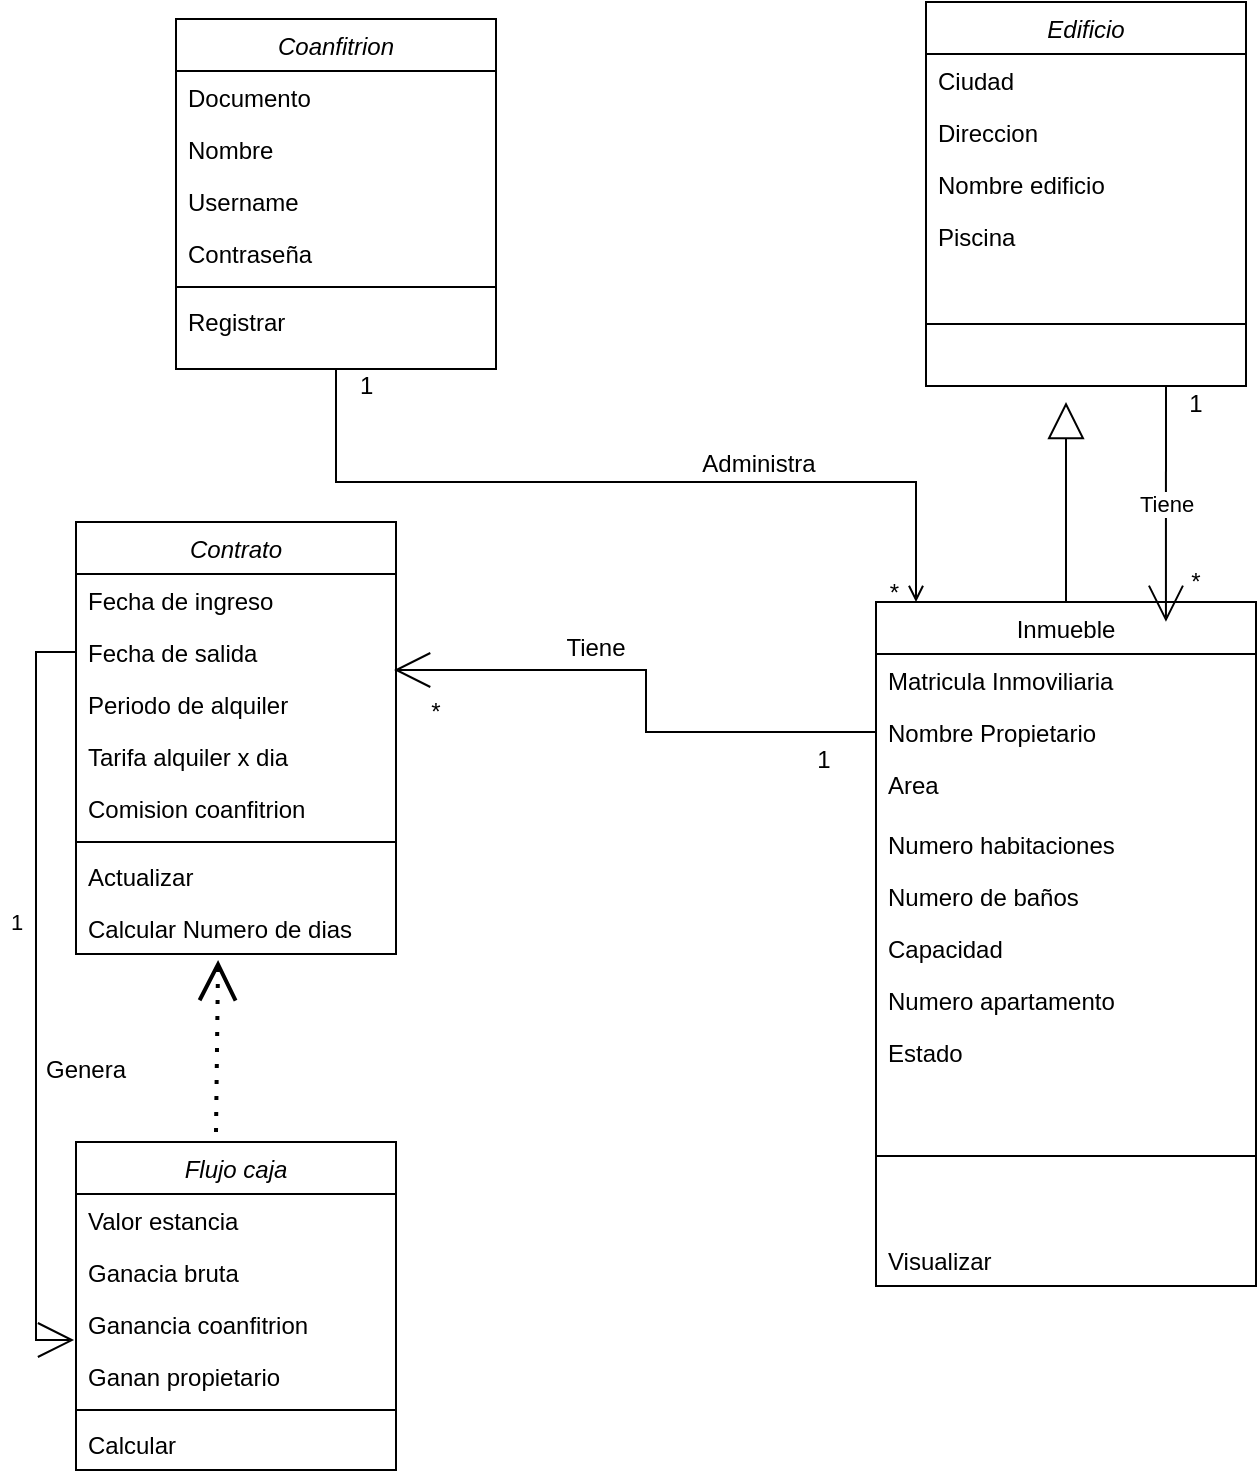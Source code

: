 <mxfile version="20.2.8" type="github"><diagram id="C5RBs43oDa-KdzZeNtuy" name="Page-1"><mxGraphModel dx="1422" dy="737" grid="1" gridSize="10" guides="1" tooltips="1" connect="1" arrows="1" fold="1" page="1" pageScale="1" pageWidth="827" pageHeight="1169" math="0" shadow="0"><root><mxCell id="WIyWlLk6GJQsqaUBKTNV-0"/><mxCell id="WIyWlLk6GJQsqaUBKTNV-1" parent="WIyWlLk6GJQsqaUBKTNV-0"/><mxCell id="zkfFHV4jXpPFQw0GAbJ--0" value="Coanfitrion" style="swimlane;fontStyle=2;align=center;verticalAlign=top;childLayout=stackLayout;horizontal=1;startSize=26;horizontalStack=0;resizeParent=1;resizeLast=0;collapsible=1;marginBottom=0;rounded=0;shadow=0;strokeWidth=1;" parent="WIyWlLk6GJQsqaUBKTNV-1" vertex="1"><mxGeometry x="110" y="28.5" width="160" height="175" as="geometry"><mxRectangle x="230" y="140" width="160" height="26" as="alternateBounds"/></mxGeometry></mxCell><mxCell id="zkfFHV4jXpPFQw0GAbJ--1" value="Documento" style="text;align=left;verticalAlign=top;spacingLeft=4;spacingRight=4;overflow=hidden;rotatable=0;points=[[0,0.5],[1,0.5]];portConstraint=eastwest;" parent="zkfFHV4jXpPFQw0GAbJ--0" vertex="1"><mxGeometry y="26" width="160" height="26" as="geometry"/></mxCell><mxCell id="zkfFHV4jXpPFQw0GAbJ--2" value="Nombre " style="text;align=left;verticalAlign=top;spacingLeft=4;spacingRight=4;overflow=hidden;rotatable=0;points=[[0,0.5],[1,0.5]];portConstraint=eastwest;rounded=0;shadow=0;html=0;" parent="zkfFHV4jXpPFQw0GAbJ--0" vertex="1"><mxGeometry y="52" width="160" height="26" as="geometry"/></mxCell><mxCell id="zkfFHV4jXpPFQw0GAbJ--3" value="Username" style="text;align=left;verticalAlign=top;spacingLeft=4;spacingRight=4;overflow=hidden;rotatable=0;points=[[0,0.5],[1,0.5]];portConstraint=eastwest;rounded=0;shadow=0;html=0;" parent="zkfFHV4jXpPFQw0GAbJ--0" vertex="1"><mxGeometry y="78" width="160" height="26" as="geometry"/></mxCell><mxCell id="Q6mS0J_Wf-NzDMPxQXlX-47" value="Contraseña" style="text;align=left;verticalAlign=top;spacingLeft=4;spacingRight=4;overflow=hidden;rotatable=0;points=[[0,0.5],[1,0.5]];portConstraint=eastwest;rounded=0;shadow=0;html=0;" parent="zkfFHV4jXpPFQw0GAbJ--0" vertex="1"><mxGeometry y="104" width="160" height="26" as="geometry"/></mxCell><mxCell id="zkfFHV4jXpPFQw0GAbJ--4" value="" style="line;html=1;strokeWidth=1;align=left;verticalAlign=middle;spacingTop=-1;spacingLeft=3;spacingRight=3;rotatable=0;labelPosition=right;points=[];portConstraint=eastwest;" parent="zkfFHV4jXpPFQw0GAbJ--0" vertex="1"><mxGeometry y="130" width="160" height="8" as="geometry"/></mxCell><mxCell id="Q6mS0J_Wf-NzDMPxQXlX-50" value="Registrar" style="text;align=left;verticalAlign=top;spacingLeft=4;spacingRight=4;overflow=hidden;rotatable=0;points=[[0,0.5],[1,0.5]];portConstraint=eastwest;" parent="zkfFHV4jXpPFQw0GAbJ--0" vertex="1"><mxGeometry y="138" width="160" height="26" as="geometry"/></mxCell><mxCell id="Q6mS0J_Wf-NzDMPxQXlX-54" style="edgeStyle=orthogonalEdgeStyle;rounded=0;orthogonalLoop=1;jettySize=auto;html=1;exitX=0.5;exitY=0;exitDx=0;exitDy=0;endArrow=block;endFill=0;strokeWidth=1;endSize=16;" parent="WIyWlLk6GJQsqaUBKTNV-1" source="zkfFHV4jXpPFQw0GAbJ--17" edge="1"><mxGeometry relative="1" as="geometry"><mxPoint x="555" y="220" as="targetPoint"/></mxGeometry></mxCell><mxCell id="zkfFHV4jXpPFQw0GAbJ--17" value="Inmueble" style="swimlane;fontStyle=0;align=center;verticalAlign=top;childLayout=stackLayout;horizontal=1;startSize=26;horizontalStack=0;resizeParent=1;resizeLast=0;collapsible=1;marginBottom=0;rounded=0;shadow=0;strokeWidth=1;" parent="WIyWlLk6GJQsqaUBKTNV-1" vertex="1"><mxGeometry x="460" y="320" width="190" height="342" as="geometry"><mxRectangle x="550" y="140" width="160" height="26" as="alternateBounds"/></mxGeometry></mxCell><mxCell id="zkfFHV4jXpPFQw0GAbJ--18" value="Matricula Inmoviliaria" style="text;align=left;verticalAlign=top;spacingLeft=4;spacingRight=4;overflow=hidden;rotatable=0;points=[[0,0.5],[1,0.5]];portConstraint=eastwest;" parent="zkfFHV4jXpPFQw0GAbJ--17" vertex="1"><mxGeometry y="26" width="190" height="26" as="geometry"/></mxCell><mxCell id="zkfFHV4jXpPFQw0GAbJ--22" value="Nombre Propietario" style="text;align=left;verticalAlign=top;spacingLeft=4;spacingRight=4;overflow=hidden;rotatable=0;points=[[0,0.5],[1,0.5]];portConstraint=eastwest;rounded=0;shadow=0;html=0;" parent="zkfFHV4jXpPFQw0GAbJ--17" vertex="1"><mxGeometry y="52" width="190" height="26" as="geometry"/></mxCell><mxCell id="zkfFHV4jXpPFQw0GAbJ--24" value="Area" style="text;align=left;verticalAlign=top;spacingLeft=4;spacingRight=4;overflow=hidden;rotatable=0;points=[[0,0.5],[1,0.5]];portConstraint=eastwest;" parent="zkfFHV4jXpPFQw0GAbJ--17" vertex="1"><mxGeometry y="78" width="190" height="30" as="geometry"/></mxCell><mxCell id="Q6mS0J_Wf-NzDMPxQXlX-14" value="Numero habitaciones" style="text;align=left;verticalAlign=top;spacingLeft=4;spacingRight=4;overflow=hidden;rotatable=0;points=[[0,0.5],[1,0.5]];portConstraint=eastwest;" parent="zkfFHV4jXpPFQw0GAbJ--17" vertex="1"><mxGeometry y="108" width="190" height="26" as="geometry"/></mxCell><mxCell id="Q6mS0J_Wf-NzDMPxQXlX-15" value="Numero de baños" style="text;align=left;verticalAlign=top;spacingLeft=4;spacingRight=4;overflow=hidden;rotatable=0;points=[[0,0.5],[1,0.5]];portConstraint=eastwest;" parent="zkfFHV4jXpPFQw0GAbJ--17" vertex="1"><mxGeometry y="134" width="190" height="26" as="geometry"/></mxCell><mxCell id="Q6mS0J_Wf-NzDMPxQXlX-16" value="Capacidad" style="text;align=left;verticalAlign=top;spacingLeft=4;spacingRight=4;overflow=hidden;rotatable=0;points=[[0,0.5],[1,0.5]];portConstraint=eastwest;" parent="zkfFHV4jXpPFQw0GAbJ--17" vertex="1"><mxGeometry y="160" width="190" height="26" as="geometry"/></mxCell><mxCell id="Q6mS0J_Wf-NzDMPxQXlX-17" value="Numero apartamento" style="text;align=left;verticalAlign=top;spacingLeft=4;spacingRight=4;overflow=hidden;rotatable=0;points=[[0,0.5],[1,0.5]];portConstraint=eastwest;" parent="zkfFHV4jXpPFQw0GAbJ--17" vertex="1"><mxGeometry y="186" width="190" height="26" as="geometry"/></mxCell><mxCell id="Q6mS0J_Wf-NzDMPxQXlX-49" value="Estado" style="text;align=left;verticalAlign=top;spacingLeft=4;spacingRight=4;overflow=hidden;rotatable=0;points=[[0,0.5],[1,0.5]];portConstraint=eastwest;rounded=0;shadow=0;html=0;" parent="zkfFHV4jXpPFQw0GAbJ--17" vertex="1"><mxGeometry y="212" width="190" height="26" as="geometry"/></mxCell><mxCell id="zkfFHV4jXpPFQw0GAbJ--23" value="" style="line;html=1;strokeWidth=1;align=left;verticalAlign=middle;spacingTop=-1;spacingLeft=3;spacingRight=3;rotatable=0;labelPosition=right;points=[];portConstraint=eastwest;" parent="zkfFHV4jXpPFQw0GAbJ--17" vertex="1"><mxGeometry y="238" width="190" height="78" as="geometry"/></mxCell><mxCell id="Q6mS0J_Wf-NzDMPxQXlX-51" value="Visualizar" style="text;align=left;verticalAlign=top;spacingLeft=4;spacingRight=4;overflow=hidden;rotatable=0;points=[[0,0.5],[1,0.5]];portConstraint=eastwest;" parent="zkfFHV4jXpPFQw0GAbJ--17" vertex="1"><mxGeometry y="316" width="190" height="24" as="geometry"/></mxCell><mxCell id="zkfFHV4jXpPFQw0GAbJ--26" value="" style="endArrow=open;shadow=0;strokeWidth=1;rounded=0;endFill=1;edgeStyle=elbowEdgeStyle;elbow=vertical;" parent="WIyWlLk6GJQsqaUBKTNV-1" source="zkfFHV4jXpPFQw0GAbJ--0" target="zkfFHV4jXpPFQw0GAbJ--17" edge="1"><mxGeometry x="0.5" y="41" relative="1" as="geometry"><mxPoint x="380" y="192" as="sourcePoint"/><mxPoint x="540" y="192" as="targetPoint"/><mxPoint x="-40" y="32" as="offset"/><Array as="points"><mxPoint x="480" y="260"/><mxPoint x="470" y="270"/><mxPoint x="190" y="260"/><mxPoint x="460" y="370"/><mxPoint x="270" y="330"/><mxPoint x="230" y="360"/><mxPoint x="440" y="380"/></Array></mxGeometry></mxCell><mxCell id="zkfFHV4jXpPFQw0GAbJ--27" value="1" style="resizable=0;align=left;verticalAlign=bottom;labelBackgroundColor=none;fontSize=12;" parent="zkfFHV4jXpPFQw0GAbJ--26" connectable="0" vertex="1"><mxGeometry x="-1" relative="1" as="geometry"><mxPoint x="10" y="17" as="offset"/></mxGeometry></mxCell><mxCell id="zkfFHV4jXpPFQw0GAbJ--28" value="*" style="resizable=0;align=right;verticalAlign=bottom;labelBackgroundColor=none;fontSize=12;" parent="zkfFHV4jXpPFQw0GAbJ--26" connectable="0" vertex="1"><mxGeometry x="1" relative="1" as="geometry"><mxPoint x="-7" y="4" as="offset"/></mxGeometry></mxCell><mxCell id="zkfFHV4jXpPFQw0GAbJ--29" value="Administra" style="text;html=1;resizable=0;points=[];;align=center;verticalAlign=middle;labelBackgroundColor=none;rounded=0;shadow=0;strokeWidth=1;fontSize=12;" parent="zkfFHV4jXpPFQw0GAbJ--26" vertex="1" connectable="0"><mxGeometry x="0.5" y="49" relative="1" as="geometry"><mxPoint x="-38" y="40" as="offset"/></mxGeometry></mxCell><mxCell id="Q6mS0J_Wf-NzDMPxQXlX-58" value="Tiene" style="edgeStyle=orthogonalEdgeStyle;rounded=0;orthogonalLoop=1;jettySize=auto;html=1;exitX=0.75;exitY=1;exitDx=0;exitDy=0;entryX=0.763;entryY=0.029;entryDx=0;entryDy=0;entryPerimeter=0;strokeWidth=1;endArrow=open;endFill=0;endSize=16;" parent="WIyWlLk6GJQsqaUBKTNV-1" source="Q6mS0J_Wf-NzDMPxQXlX-19" target="zkfFHV4jXpPFQw0GAbJ--17" edge="1"><mxGeometry relative="1" as="geometry"/></mxCell><mxCell id="Q6mS0J_Wf-NzDMPxQXlX-19" value="Edificio" style="swimlane;fontStyle=2;align=center;verticalAlign=top;childLayout=stackLayout;horizontal=1;startSize=26;horizontalStack=0;resizeParent=1;resizeLast=0;collapsible=1;marginBottom=0;rounded=0;shadow=0;strokeWidth=1;" parent="WIyWlLk6GJQsqaUBKTNV-1" vertex="1"><mxGeometry x="485" y="20" width="160" height="192" as="geometry"><mxRectangle x="230" y="140" width="160" height="26" as="alternateBounds"/></mxGeometry></mxCell><mxCell id="Q6mS0J_Wf-NzDMPxQXlX-11" value="Ciudad" style="text;align=left;verticalAlign=top;spacingLeft=4;spacingRight=4;overflow=hidden;rotatable=0;points=[[0,0.5],[1,0.5]];portConstraint=eastwest;rounded=0;shadow=0;html=0;" parent="Q6mS0J_Wf-NzDMPxQXlX-19" vertex="1"><mxGeometry y="26" width="160" height="26" as="geometry"/></mxCell><mxCell id="Q6mS0J_Wf-NzDMPxQXlX-12" value="Direccion" style="text;align=left;verticalAlign=top;spacingLeft=4;spacingRight=4;overflow=hidden;rotatable=0;points=[[0,0.5],[1,0.5]];portConstraint=eastwest;rounded=0;shadow=0;html=0;" parent="Q6mS0J_Wf-NzDMPxQXlX-19" vertex="1"><mxGeometry y="52" width="160" height="26" as="geometry"/></mxCell><mxCell id="Q6mS0J_Wf-NzDMPxQXlX-46" value="Nombre edificio" style="text;align=left;verticalAlign=top;spacingLeft=4;spacingRight=4;overflow=hidden;rotatable=0;points=[[0,0.5],[1,0.5]];portConstraint=eastwest;rounded=0;shadow=0;html=0;" parent="Q6mS0J_Wf-NzDMPxQXlX-19" vertex="1"><mxGeometry y="78" width="160" height="26" as="geometry"/></mxCell><mxCell id="Q6mS0J_Wf-NzDMPxQXlX-24" value="Piscina" style="text;align=left;verticalAlign=top;spacingLeft=4;spacingRight=4;overflow=hidden;rotatable=0;points=[[0,0.5],[1,0.5]];portConstraint=eastwest;" parent="Q6mS0J_Wf-NzDMPxQXlX-19" vertex="1"><mxGeometry y="104" width="160" height="26" as="geometry"/></mxCell><mxCell id="Q6mS0J_Wf-NzDMPxQXlX-23" value="" style="line;html=1;strokeWidth=1;align=left;verticalAlign=middle;spacingTop=-1;spacingLeft=3;spacingRight=3;rotatable=0;labelPosition=right;points=[];portConstraint=eastwest;" parent="Q6mS0J_Wf-NzDMPxQXlX-19" vertex="1"><mxGeometry y="130" width="160" height="62" as="geometry"/></mxCell><mxCell id="Q6mS0J_Wf-NzDMPxQXlX-25" value="Contrato" style="swimlane;fontStyle=2;align=center;verticalAlign=top;childLayout=stackLayout;horizontal=1;startSize=26;horizontalStack=0;resizeParent=1;resizeLast=0;collapsible=1;marginBottom=0;rounded=0;shadow=0;strokeWidth=1;" parent="WIyWlLk6GJQsqaUBKTNV-1" vertex="1"><mxGeometry x="60" y="280" width="160" height="216" as="geometry"><mxRectangle x="230" y="140" width="160" height="26" as="alternateBounds"/></mxGeometry></mxCell><mxCell id="Q6mS0J_Wf-NzDMPxQXlX-26" value="Fecha de ingreso" style="text;align=left;verticalAlign=top;spacingLeft=4;spacingRight=4;overflow=hidden;rotatable=0;points=[[0,0.5],[1,0.5]];portConstraint=eastwest;" parent="Q6mS0J_Wf-NzDMPxQXlX-25" vertex="1"><mxGeometry y="26" width="160" height="26" as="geometry"/></mxCell><mxCell id="Q6mS0J_Wf-NzDMPxQXlX-27" value="Fecha de salida" style="text;align=left;verticalAlign=top;spacingLeft=4;spacingRight=4;overflow=hidden;rotatable=0;points=[[0,0.5],[1,0.5]];portConstraint=eastwest;rounded=0;shadow=0;html=0;" parent="Q6mS0J_Wf-NzDMPxQXlX-25" vertex="1"><mxGeometry y="52" width="160" height="26" as="geometry"/></mxCell><mxCell id="Q6mS0J_Wf-NzDMPxQXlX-28" value="Periodo de alquiler" style="text;align=left;verticalAlign=top;spacingLeft=4;spacingRight=4;overflow=hidden;rotatable=0;points=[[0,0.5],[1,0.5]];portConstraint=eastwest;rounded=0;shadow=0;html=0;" parent="Q6mS0J_Wf-NzDMPxQXlX-25" vertex="1"><mxGeometry y="78" width="160" height="26" as="geometry"/></mxCell><mxCell id="Q6mS0J_Wf-NzDMPxQXlX-31" value="Tarifa alquiler x dia" style="text;align=left;verticalAlign=top;spacingLeft=4;spacingRight=4;overflow=hidden;rotatable=0;points=[[0,0.5],[1,0.5]];portConstraint=eastwest;rounded=0;shadow=0;html=0;" parent="Q6mS0J_Wf-NzDMPxQXlX-25" vertex="1"><mxGeometry y="104" width="160" height="26" as="geometry"/></mxCell><mxCell id="Q6mS0J_Wf-NzDMPxQXlX-34" value="Comision coanfitrion" style="text;align=left;verticalAlign=top;spacingLeft=4;spacingRight=4;overflow=hidden;rotatable=0;points=[[0,0.5],[1,0.5]];portConstraint=eastwest;rounded=0;shadow=0;html=0;" parent="Q6mS0J_Wf-NzDMPxQXlX-25" vertex="1"><mxGeometry y="130" width="160" height="26" as="geometry"/></mxCell><mxCell id="Q6mS0J_Wf-NzDMPxQXlX-29" value="" style="line;html=1;strokeWidth=1;align=left;verticalAlign=middle;spacingTop=-1;spacingLeft=3;spacingRight=3;rotatable=0;labelPosition=right;points=[];portConstraint=eastwest;" parent="Q6mS0J_Wf-NzDMPxQXlX-25" vertex="1"><mxGeometry y="156" width="160" height="8" as="geometry"/></mxCell><mxCell id="Q6mS0J_Wf-NzDMPxQXlX-30" value="Actualizar" style="text;align=left;verticalAlign=top;spacingLeft=4;spacingRight=4;overflow=hidden;rotatable=0;points=[[0,0.5],[1,0.5]];portConstraint=eastwest;" parent="Q6mS0J_Wf-NzDMPxQXlX-25" vertex="1"><mxGeometry y="164" width="160" height="26" as="geometry"/></mxCell><mxCell id="Q6mS0J_Wf-NzDMPxQXlX-44" value="Calcular Numero de dias" style="text;align=left;verticalAlign=top;spacingLeft=4;spacingRight=4;overflow=hidden;rotatable=0;points=[[0,0.5],[1,0.5]];portConstraint=eastwest;" parent="Q6mS0J_Wf-NzDMPxQXlX-25" vertex="1"><mxGeometry y="190" width="160" height="26" as="geometry"/></mxCell><mxCell id="Q6mS0J_Wf-NzDMPxQXlX-35" value="Flujo caja" style="swimlane;fontStyle=2;align=center;verticalAlign=top;childLayout=stackLayout;horizontal=1;startSize=26;horizontalStack=0;resizeParent=1;resizeLast=0;collapsible=1;marginBottom=0;rounded=0;shadow=0;strokeWidth=1;" parent="WIyWlLk6GJQsqaUBKTNV-1" vertex="1"><mxGeometry x="60" y="590" width="160" height="164" as="geometry"><mxRectangle x="230" y="140" width="160" height="26" as="alternateBounds"/></mxGeometry></mxCell><mxCell id="Q6mS0J_Wf-NzDMPxQXlX-48" value="Valor estancia" style="text;align=left;verticalAlign=top;spacingLeft=4;spacingRight=4;overflow=hidden;rotatable=0;points=[[0,0.5],[1,0.5]];portConstraint=eastwest;rounded=0;shadow=0;html=0;" parent="Q6mS0J_Wf-NzDMPxQXlX-35" vertex="1"><mxGeometry y="26" width="160" height="26" as="geometry"/></mxCell><mxCell id="Q6mS0J_Wf-NzDMPxQXlX-38" value="Ganacia bruta" style="text;align=left;verticalAlign=top;spacingLeft=4;spacingRight=4;overflow=hidden;rotatable=0;points=[[0,0.5],[1,0.5]];portConstraint=eastwest;rounded=0;shadow=0;html=0;" parent="Q6mS0J_Wf-NzDMPxQXlX-35" vertex="1"><mxGeometry y="52" width="160" height="26" as="geometry"/></mxCell><mxCell id="Q6mS0J_Wf-NzDMPxQXlX-39" value="Ganancia coanfitrion" style="text;align=left;verticalAlign=top;spacingLeft=4;spacingRight=4;overflow=hidden;rotatable=0;points=[[0,0.5],[1,0.5]];portConstraint=eastwest;rounded=0;shadow=0;html=0;" parent="Q6mS0J_Wf-NzDMPxQXlX-35" vertex="1"><mxGeometry y="78" width="160" height="26" as="geometry"/></mxCell><mxCell id="Q6mS0J_Wf-NzDMPxQXlX-40" value="Ganan propietario" style="text;align=left;verticalAlign=top;spacingLeft=4;spacingRight=4;overflow=hidden;rotatable=0;points=[[0,0.5],[1,0.5]];portConstraint=eastwest;rounded=0;shadow=0;html=0;" parent="Q6mS0J_Wf-NzDMPxQXlX-35" vertex="1"><mxGeometry y="104" width="160" height="26" as="geometry"/></mxCell><mxCell id="Q6mS0J_Wf-NzDMPxQXlX-41" value="" style="line;html=1;strokeWidth=1;align=left;verticalAlign=middle;spacingTop=-1;spacingLeft=3;spacingRight=3;rotatable=0;labelPosition=right;points=[];portConstraint=eastwest;" parent="Q6mS0J_Wf-NzDMPxQXlX-35" vertex="1"><mxGeometry y="130" width="160" height="8" as="geometry"/></mxCell><mxCell id="Q6mS0J_Wf-NzDMPxQXlX-42" value="Calcular" style="text;align=left;verticalAlign=top;spacingLeft=4;spacingRight=4;overflow=hidden;rotatable=0;points=[[0,0.5],[1,0.5]];portConstraint=eastwest;" parent="Q6mS0J_Wf-NzDMPxQXlX-35" vertex="1"><mxGeometry y="138" width="160" height="26" as="geometry"/></mxCell><mxCell id="Q6mS0J_Wf-NzDMPxQXlX-55" value="" style="endArrow=open;dashed=1;html=1;dashPattern=1 3;strokeWidth=2;rounded=0;endSize=16;entryX=0.444;entryY=1.115;entryDx=0;entryDy=0;entryPerimeter=0;endFill=0;" parent="WIyWlLk6GJQsqaUBKTNV-1" target="Q6mS0J_Wf-NzDMPxQXlX-44" edge="1"><mxGeometry width="50" height="50" relative="1" as="geometry"><mxPoint x="130" y="585" as="sourcePoint"/><mxPoint x="180" y="535" as="targetPoint"/></mxGeometry></mxCell><mxCell id="Q6mS0J_Wf-NzDMPxQXlX-57" value="1" style="edgeStyle=orthogonalEdgeStyle;rounded=0;orthogonalLoop=1;jettySize=auto;html=1;exitX=0;exitY=0.5;exitDx=0;exitDy=0;entryX=-0.006;entryY=0.808;entryDx=0;entryDy=0;entryPerimeter=0;strokeWidth=1;endArrow=open;endFill=0;endSize=16;" parent="WIyWlLk6GJQsqaUBKTNV-1" source="Q6mS0J_Wf-NzDMPxQXlX-27" target="Q6mS0J_Wf-NzDMPxQXlX-39" edge="1"><mxGeometry x="-0.191" y="-10" relative="1" as="geometry"><mxPoint as="offset"/></mxGeometry></mxCell><mxCell id="Q6mS0J_Wf-NzDMPxQXlX-59" value="1" style="text;html=1;strokeColor=none;fillColor=none;align=center;verticalAlign=middle;whiteSpace=wrap;rounded=0;" parent="WIyWlLk6GJQsqaUBKTNV-1" vertex="1"><mxGeometry x="600" y="212" width="40" height="18" as="geometry"/></mxCell><mxCell id="Q6mS0J_Wf-NzDMPxQXlX-60" value="*" style="text;html=1;strokeColor=none;fillColor=none;align=center;verticalAlign=middle;whiteSpace=wrap;rounded=0;" parent="WIyWlLk6GJQsqaUBKTNV-1" vertex="1"><mxGeometry x="590" y="300" width="60" height="20" as="geometry"/></mxCell><mxCell id="Q6mS0J_Wf-NzDMPxQXlX-62" style="edgeStyle=orthogonalEdgeStyle;rounded=0;orthogonalLoop=1;jettySize=auto;html=1;exitX=0;exitY=0.5;exitDx=0;exitDy=0;entryX=0.994;entryY=-0.154;entryDx=0;entryDy=0;entryPerimeter=0;strokeWidth=1;endArrow=open;endFill=0;endSize=16;" parent="WIyWlLk6GJQsqaUBKTNV-1" source="zkfFHV4jXpPFQw0GAbJ--22" target="Q6mS0J_Wf-NzDMPxQXlX-28" edge="1"><mxGeometry relative="1" as="geometry"/></mxCell><mxCell id="Q6mS0J_Wf-NzDMPxQXlX-63" value="1" style="text;html=1;strokeColor=none;fillColor=none;align=center;verticalAlign=middle;whiteSpace=wrap;rounded=0;" parent="WIyWlLk6GJQsqaUBKTNV-1" vertex="1"><mxGeometry x="414" y="390" width="40" height="18" as="geometry"/></mxCell><mxCell id="Q6mS0J_Wf-NzDMPxQXlX-64" value="*" style="text;html=1;strokeColor=none;fillColor=none;align=center;verticalAlign=middle;whiteSpace=wrap;rounded=0;" parent="WIyWlLk6GJQsqaUBKTNV-1" vertex="1"><mxGeometry x="210" y="360" width="60" height="30" as="geometry"/></mxCell><mxCell id="y4u78ECQk8TsaY_EdOxt-1" value="Tiene" style="text;html=1;strokeColor=none;fillColor=none;align=center;verticalAlign=middle;whiteSpace=wrap;rounded=0;" vertex="1" parent="WIyWlLk6GJQsqaUBKTNV-1"><mxGeometry x="290" y="328" width="60" height="30" as="geometry"/></mxCell><mxCell id="y4u78ECQk8TsaY_EdOxt-2" value="Genera" style="text;html=1;strokeColor=none;fillColor=none;align=center;verticalAlign=middle;whiteSpace=wrap;rounded=0;" vertex="1" parent="WIyWlLk6GJQsqaUBKTNV-1"><mxGeometry x="30" y="540" width="70" height="28" as="geometry"/></mxCell></root></mxGraphModel></diagram></mxfile>
